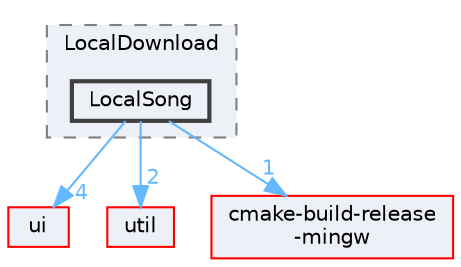 digraph "LocalSong"
{
 // LATEX_PDF_SIZE
  bgcolor="transparent";
  edge [fontname=Helvetica,fontsize=10,labelfontname=Helvetica,labelfontsize=10];
  node [fontname=Helvetica,fontsize=10,shape=box,height=0.2,width=0.4];
  compound=true
  subgraph clusterdir_4903e9fdd90aaa64abf2216a2ba9b10e {
    graph [ bgcolor="#edf0f7", pencolor="grey50", label="LocalDownload", fontname=Helvetica,fontsize=10 style="filled,dashed", URL="dir_4903e9fdd90aaa64abf2216a2ba9b10e.html",tooltip=""]
  dir_79c127b7d31c03f48d8e3a6cdf4b9e90 [label="LocalSong", fillcolor="#edf0f7", color="grey25", style="filled,bold", URL="dir_79c127b7d31c03f48d8e3a6cdf4b9e90.html",tooltip=""];
  }
  dir_1788f8309b1a812dcb800a185471cf6c [label="ui", fillcolor="#edf0f7", color="red", style="filled", URL="dir_1788f8309b1a812dcb800a185471cf6c.html",tooltip=""];
  dir_23ec12649285f9fabf3a6b7380226c28 [label="util", fillcolor="#edf0f7", color="red", style="filled", URL="dir_23ec12649285f9fabf3a6b7380226c28.html",tooltip=""];
  dir_d3305b01cebad1f13f311f52d3f850d2 [label="cmake-build-release\l-mingw", fillcolor="#edf0f7", color="red", style="filled", URL="dir_d3305b01cebad1f13f311f52d3f850d2.html",tooltip=""];
  dir_79c127b7d31c03f48d8e3a6cdf4b9e90->dir_1788f8309b1a812dcb800a185471cf6c [headlabel="4", labeldistance=1.5 headhref="dir_000187_000335.html" href="dir_000187_000335.html" color="steelblue1" fontcolor="steelblue1"];
  dir_79c127b7d31c03f48d8e3a6cdf4b9e90->dir_23ec12649285f9fabf3a6b7380226c28 [headlabel="2", labeldistance=1.5 headhref="dir_000187_000341.html" href="dir_000187_000341.html" color="steelblue1" fontcolor="steelblue1"];
  dir_79c127b7d31c03f48d8e3a6cdf4b9e90->dir_d3305b01cebad1f13f311f52d3f850d2 [headlabel="1", labeldistance=1.5 headhref="dir_000187_000050.html" href="dir_000187_000050.html" color="steelblue1" fontcolor="steelblue1"];
}
